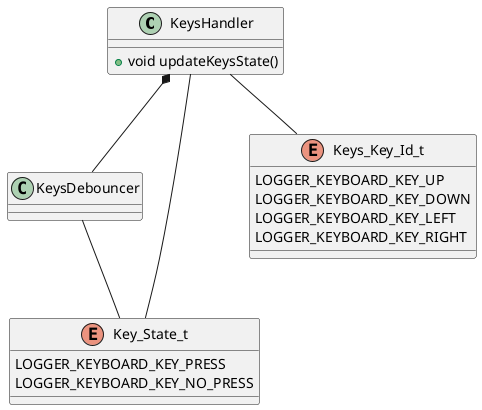@startuml

class KeysHandler {
    +void updateKeysState()
}

class KeysDebouncer {

}

enum Key_State_t {
    LOGGER_KEYBOARD_KEY_PRESS
    LOGGER_KEYBOARD_KEY_NO_PRESS
}

enum Keys_Key_Id_t {
    LOGGER_KEYBOARD_KEY_UP
    LOGGER_KEYBOARD_KEY_DOWN
    LOGGER_KEYBOARD_KEY_LEFT
    LOGGER_KEYBOARD_KEY_RIGHT
}

KeysHandler -- Keys_Key_Id_t
KeysHandler -- Key_State_t

KeysDebouncer -- Key_State_t

KeysHandler *-- KeysDebouncer
@enduml